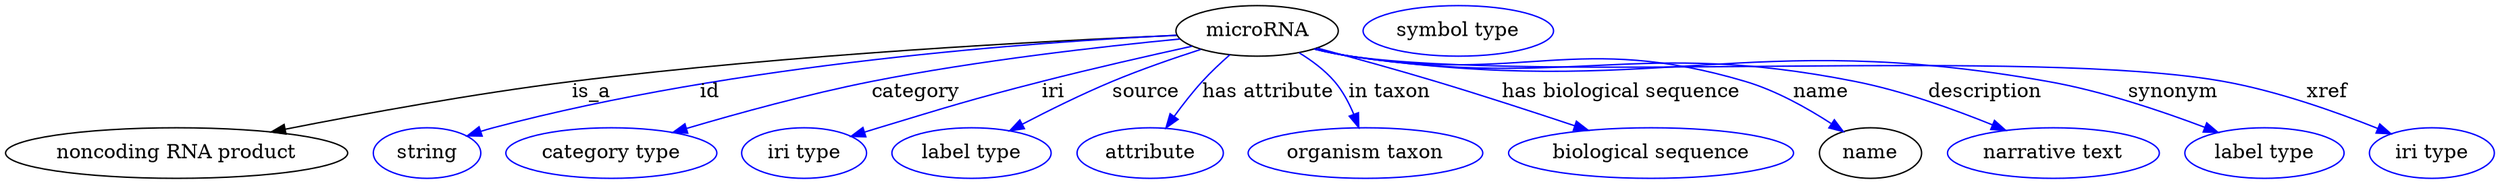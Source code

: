 digraph {
	graph [bb="0,0,1449.5,123"];
	node [label="\N"];
	microRNA	 [height=0.5,
		label=microRNA,
		pos="731.14,105",
		width=1.3902];
	"noncoding RNA product"	 [height=0.5,
		pos="98.141,18",
		width=2.7261];
	microRNA -> "noncoding RNA product"	 [label=is_a,
		lp="341.14,61.5",
		pos="e,155.44,32.723 681.51,102.57 605.51,98.401 455.87,88.383 330.14,69 274.13,60.365 211.41,46.306 165.31,35.133"];
	id	 [color=blue,
		height=0.5,
		label=string,
		pos="245.14,18",
		width=0.84854];
	microRNA -> id	 [color=blue,
		label=id,
		lp="410.64,61.5",
		pos="e,268.92,29.725 681.45,102.48 597.8,97.104 424.35,81.072 285.14,36 282.88,35.268 280.57,34.446 278.27,33.568",
		style=solid];
	category	 [color=blue,
		height=0.5,
		label="category type",
		pos="352.14,18",
		width=1.6249];
	microRNA -> category	 [color=blue,
		label=category,
		lp="537.64,61.5",
		pos="e,390.34,31.7 683.77,99.096 639.55,93.125 571.9,82.809 514.14,69 475.16,59.679 431.9,45.877 399.89,34.98",
		style=solid];
	iri	 [color=blue,
		height=0.5,
		label="iri type",
		pos="465.14,18",
		width=1.011];
	microRNA -> iri	 [color=blue,
		label=iri,
		lp="613.64,61.5",
		pos="e,493.76,29.476 691.87,93.765 647.6,80.852 573.65,58.527 511.14,36 508.58,35.078 505.95,34.108 503.31,33.116",
		style=solid];
	source	 [color=blue,
		height=0.5,
		label="label type",
		pos="565.14,18",
		width=1.2638];
	microRNA -> source	 [color=blue,
		label=source,
		lp="673.14,61.5",
		pos="e,590.47,33.012 699.83,90.796 686.01,84.368 669.65,76.536 655.14,69 636.45,59.293 615.99,47.776 599.31,38.145",
		style=solid];
	"has attribute"	 [color=blue,
		height=0.5,
		label=attribute,
		pos="669.14,18",
		width=1.1193];
	microRNA -> "has attribute"	 [color=blue,
		label="has attribute",
		lp="737.64,61.5",
		pos="e,680.95,35.593 717.81,87.531 713.4,81.679 708.51,75.093 704.14,69 698.35,60.927 692.17,52.027 686.64,43.953",
		style=solid];
	"in taxon"	 [color=blue,
		height=0.5,
		label="organism taxon",
		pos="793.14,18",
		width=1.8234];
	microRNA -> "in taxon"	 [color=blue,
		label="in taxon",
		lp="802.64,61.5",
		pos="e,787.54,35.98 752.77,88.568 759.27,82.883 766.02,76.134 771.14,69 776.26,61.872 780.52,53.367 783.88,45.365",
		style=solid];
	"has biological sequence"	 [color=blue,
		height=0.5,
		label="biological sequence",
		pos="957.14,18",
		width=2.2387];
	microRNA -> "has biological sequence"	 [color=blue,
		label="has biological sequence",
		lp="930.14,61.5",
		pos="e,918.32,33.786 766.61,92.233 785.26,85.452 808.49,76.906 829.14,69 855.55,58.89 884.86,47.243 908.77,37.633",
		style=solid];
	name	 [height=0.5,
		pos="1086.1,18",
		width=0.84854];
	microRNA -> name	 [color=blue,
		label=name,
		lp="1047.6,61.5",
		pos="e,1067.3,32.417 767.66,92.555 775.03,90.414 782.78,88.423 790.14,87 881.68,69.299 910.3,97.27 999.14,69 1020.5,62.192 1042.3,49.405 \
1058.8,38.339",
		style=solid];
	description	 [color=blue,
		height=0.5,
		label="narrative text",
		pos="1192.1,18",
		width=1.6068];
	microRNA -> description	 [color=blue,
		label=description,
		lp="1143.6,61.5",
		pos="e,1162.2,33.419 767.33,92.524 774.79,90.357 782.66,88.365 790.14,87 911.51,64.852 946.91,96.662 1067.1,69 1097,62.134 1128.9,48.992 \
1153,37.768",
		style=solid];
	synonym	 [color=blue,
		height=0.5,
		label="label type",
		pos="1313.1,18",
		width=1.2638];
	microRNA -> synonym	 [color=blue,
		label=synonym,
		lp="1253.6,61.5",
		pos="e,1284.2,32 767.31,92.416 774.77,90.257 782.65,88.296 790.14,87 960.25,57.584 1009.1,103.94 1178.1,69 1211.9,62.023 1248.4,47.812 \
1274.9,36.159",
		style=solid];
	xref	 [color=blue,
		height=0.5,
		label="iri type",
		pos="1413.1,18",
		width=1.011];
	microRNA -> xref	 [color=blue,
		label=xref,
		lp="1342.1,61.5",
		pos="e,1387.5,31.035 767.3,92.358 774.77,90.204 782.64,88.259 790.14,87 1006.4,50.704 1068.5,113.67 1283.1,69 1316.6,62.036 1352.6,47.274 \
1378.3,35.415",
		style=solid];
	"macromolecular machine_name"	 [color=blue,
		height=0.5,
		label="symbol type",
		pos="854.14,105",
		width=1.5165];
}
